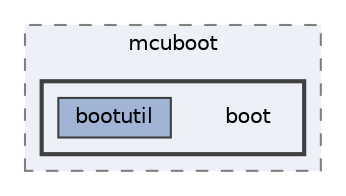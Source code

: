 digraph "build/modules/mcuboot/boot"
{
 // LATEX_PDF_SIZE
  bgcolor="transparent";
  edge [fontname=Helvetica,fontsize=10,labelfontname=Helvetica,labelfontsize=10];
  node [fontname=Helvetica,fontsize=10,shape=box,height=0.2,width=0.4];
  compound=true
  subgraph clusterdir_e6f2064f03d3354555bf7820c3ac0198 {
    graph [ bgcolor="#edf0f7", pencolor="grey50", label="mcuboot", fontname=Helvetica,fontsize=10 style="filled,dashed", URL="dir_e6f2064f03d3354555bf7820c3ac0198.html",tooltip=""]
  subgraph clusterdir_438e22f4e606e8839a325d7e6f52915a {
    graph [ bgcolor="#edf0f7", pencolor="grey25", label="", fontname=Helvetica,fontsize=10 style="filled,bold", URL="dir_438e22f4e606e8839a325d7e6f52915a.html",tooltip=""]
    dir_438e22f4e606e8839a325d7e6f52915a [shape=plaintext, label="boot"];
  dir_078bab335fec114f9b3470e07a32e4d6 [label="bootutil", fillcolor="#a2b4d6", color="grey25", style="filled", URL="dir_078bab335fec114f9b3470e07a32e4d6.html",tooltip=""];
  }
  }
}
